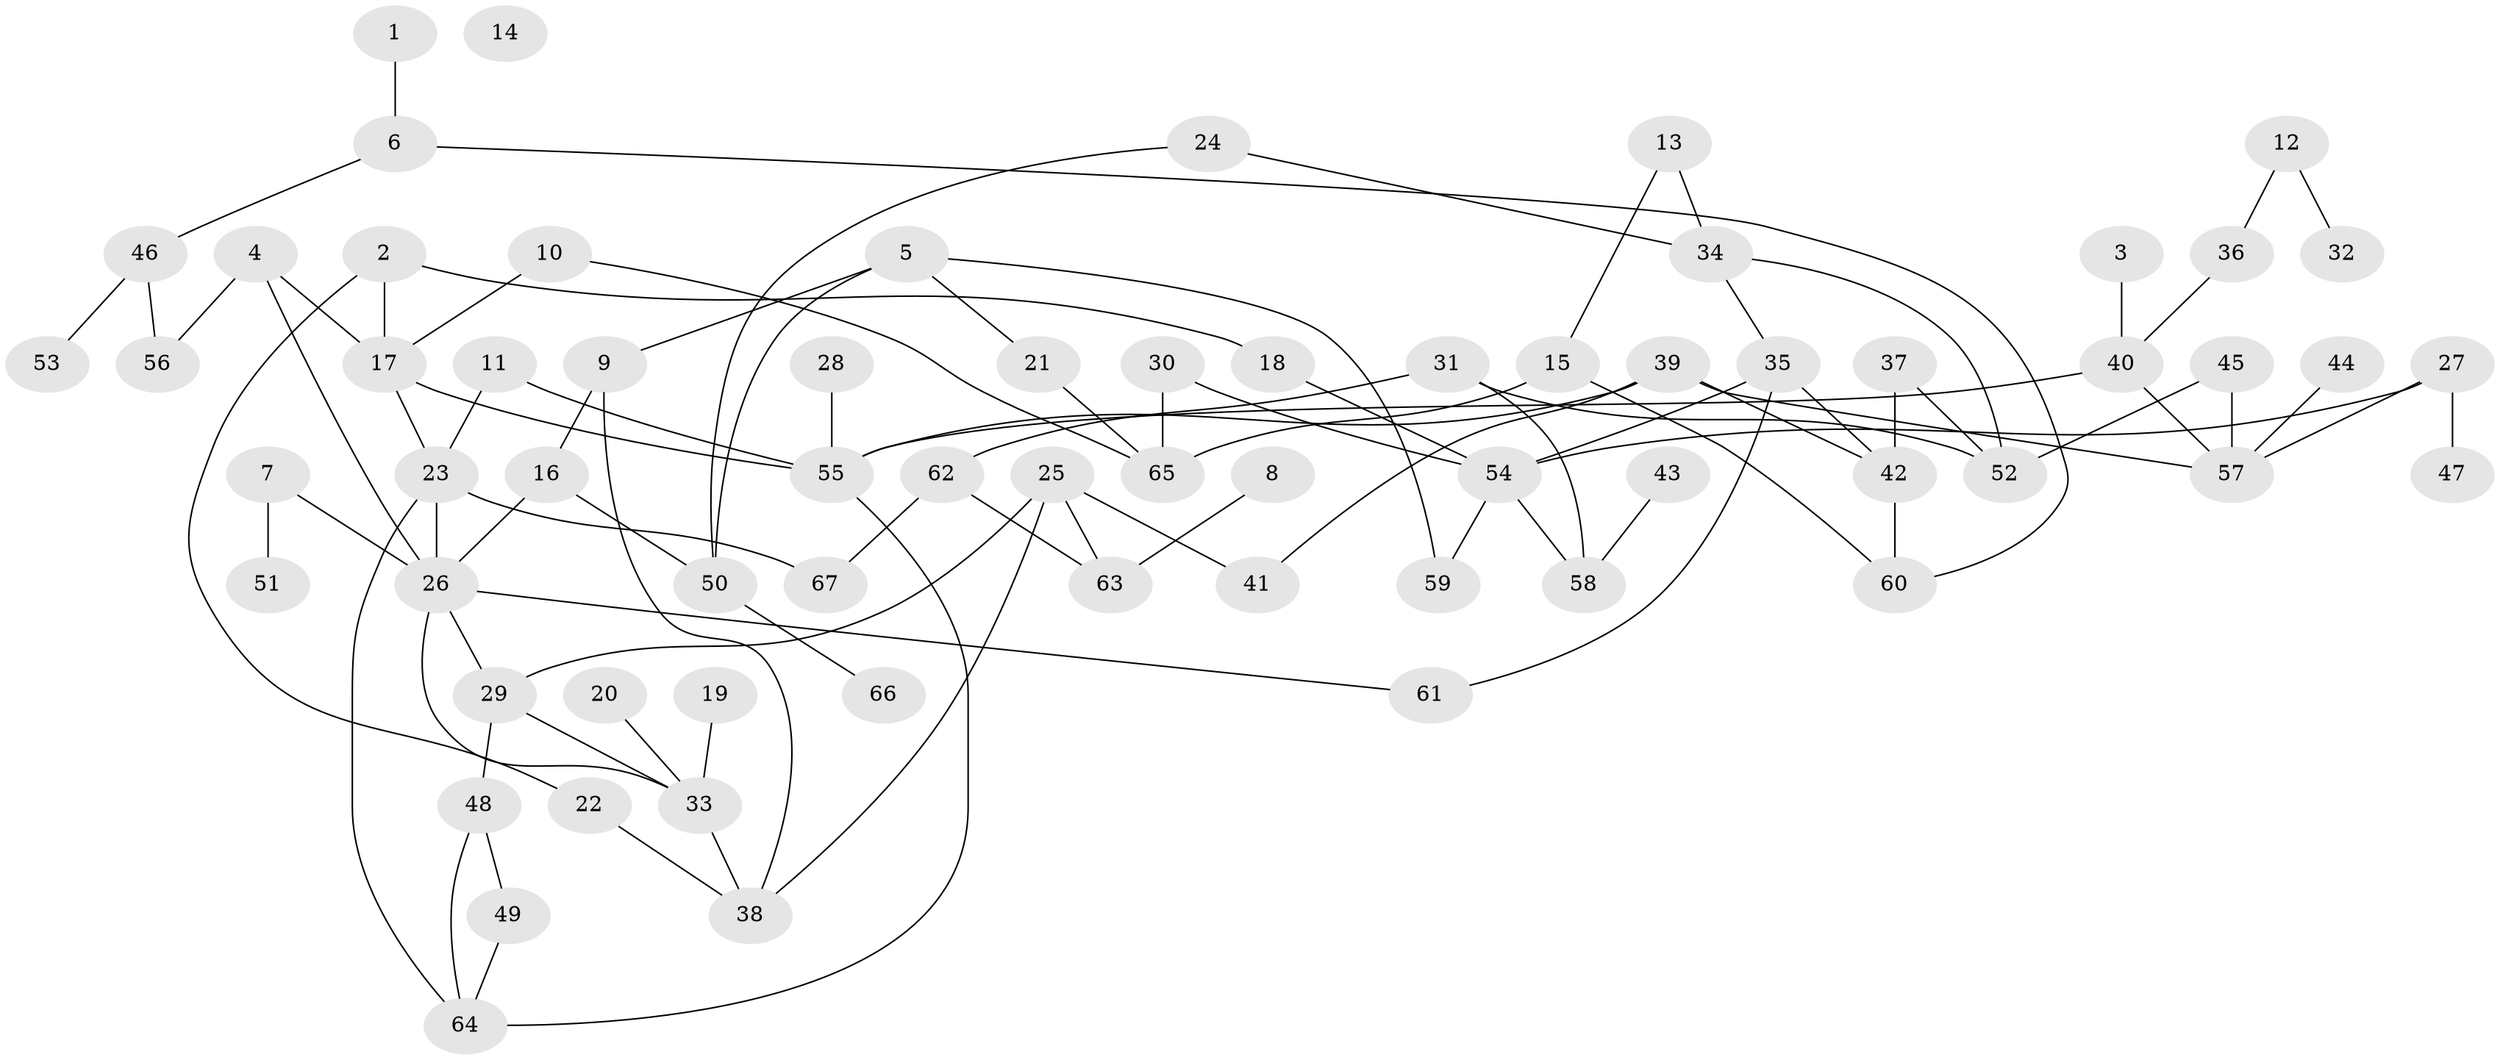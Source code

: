 // Generated by graph-tools (version 1.1) at 2025/33/03/09/25 02:33:33]
// undirected, 67 vertices, 92 edges
graph export_dot {
graph [start="1"]
  node [color=gray90,style=filled];
  1;
  2;
  3;
  4;
  5;
  6;
  7;
  8;
  9;
  10;
  11;
  12;
  13;
  14;
  15;
  16;
  17;
  18;
  19;
  20;
  21;
  22;
  23;
  24;
  25;
  26;
  27;
  28;
  29;
  30;
  31;
  32;
  33;
  34;
  35;
  36;
  37;
  38;
  39;
  40;
  41;
  42;
  43;
  44;
  45;
  46;
  47;
  48;
  49;
  50;
  51;
  52;
  53;
  54;
  55;
  56;
  57;
  58;
  59;
  60;
  61;
  62;
  63;
  64;
  65;
  66;
  67;
  1 -- 6;
  2 -- 17;
  2 -- 18;
  2 -- 22;
  3 -- 40;
  4 -- 17;
  4 -- 26;
  4 -- 56;
  5 -- 9;
  5 -- 21;
  5 -- 50;
  5 -- 59;
  6 -- 46;
  6 -- 60;
  7 -- 26;
  7 -- 51;
  8 -- 63;
  9 -- 16;
  9 -- 38;
  10 -- 17;
  10 -- 65;
  11 -- 23;
  11 -- 55;
  12 -- 32;
  12 -- 36;
  13 -- 15;
  13 -- 34;
  15 -- 60;
  15 -- 65;
  16 -- 26;
  16 -- 50;
  17 -- 23;
  17 -- 55;
  18 -- 54;
  19 -- 33;
  20 -- 33;
  21 -- 65;
  22 -- 38;
  23 -- 26;
  23 -- 64;
  23 -- 67;
  24 -- 34;
  24 -- 50;
  25 -- 29;
  25 -- 38;
  25 -- 41;
  25 -- 63;
  26 -- 29;
  26 -- 33;
  26 -- 61;
  27 -- 47;
  27 -- 54;
  27 -- 57;
  28 -- 55;
  29 -- 33;
  29 -- 48;
  30 -- 54;
  30 -- 65;
  31 -- 52;
  31 -- 58;
  31 -- 62;
  33 -- 38;
  34 -- 35;
  34 -- 52;
  35 -- 42;
  35 -- 54;
  35 -- 61;
  36 -- 40;
  37 -- 42;
  37 -- 52;
  39 -- 41;
  39 -- 42;
  39 -- 55;
  39 -- 57;
  40 -- 55;
  40 -- 57;
  42 -- 60;
  43 -- 58;
  44 -- 57;
  45 -- 52;
  45 -- 57;
  46 -- 53;
  46 -- 56;
  48 -- 49;
  48 -- 64;
  49 -- 64;
  50 -- 66;
  54 -- 58;
  54 -- 59;
  55 -- 64;
  62 -- 63;
  62 -- 67;
}
